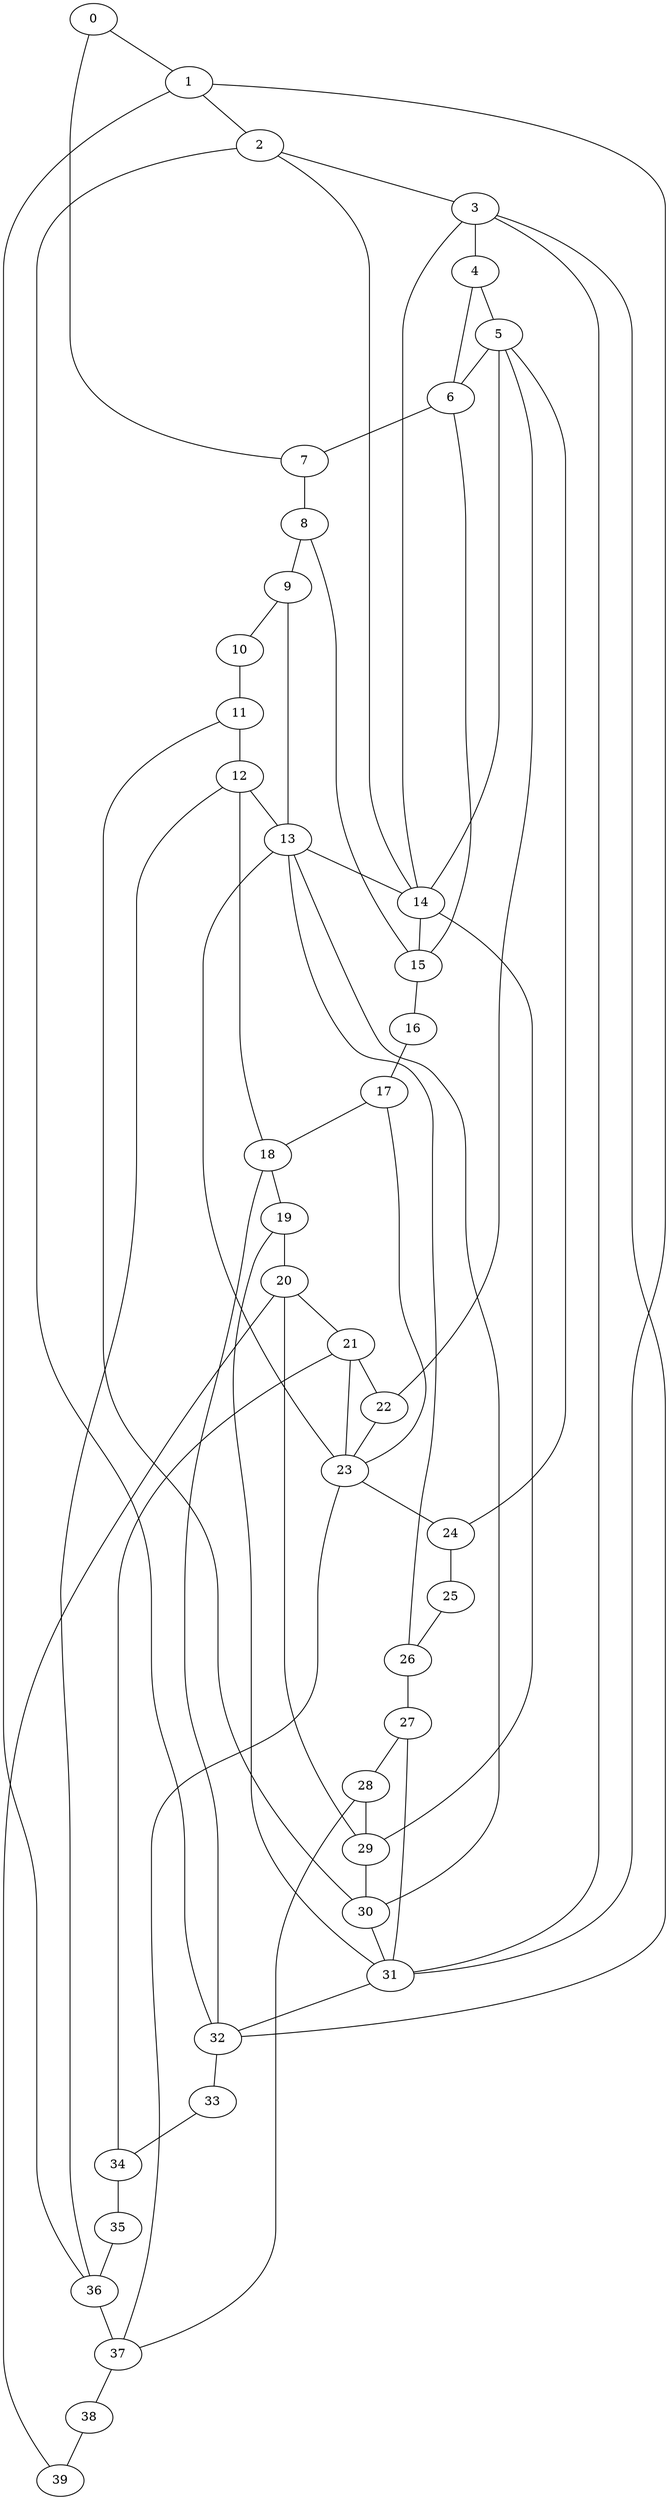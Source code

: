
graph graphname {
    0 -- 1
0 -- 7
1 -- 2
1 -- 36
1 -- 31
2 -- 3
2 -- 32
2 -- 14
3 -- 4
3 -- 14
3 -- 31
3 -- 32
4 -- 5
4 -- 6
5 -- 6
5 -- 22
5 -- 24
5 -- 14
6 -- 7
6 -- 15
7 -- 8
8 -- 9
8 -- 15
9 -- 10
9 -- 13
10 -- 11
11 -- 12
11 -- 30
12 -- 13
12 -- 36
12 -- 18
13 -- 14
13 -- 26
13 -- 30
13 -- 23
14 -- 15
14 -- 29
15 -- 16
16 -- 17
17 -- 18
17 -- 23
18 -- 19
18 -- 32
19 -- 20
19 -- 31
20 -- 21
20 -- 29
20 -- 39
21 -- 22
21 -- 34
21 -- 23
22 -- 23
23 -- 24
23 -- 37
24 -- 25
25 -- 26
26 -- 27
27 -- 28
27 -- 31
28 -- 29
28 -- 37
29 -- 30
30 -- 31
31 -- 32
32 -- 33
33 -- 34
34 -- 35
35 -- 36
36 -- 37
37 -- 38
38 -- 39

}
